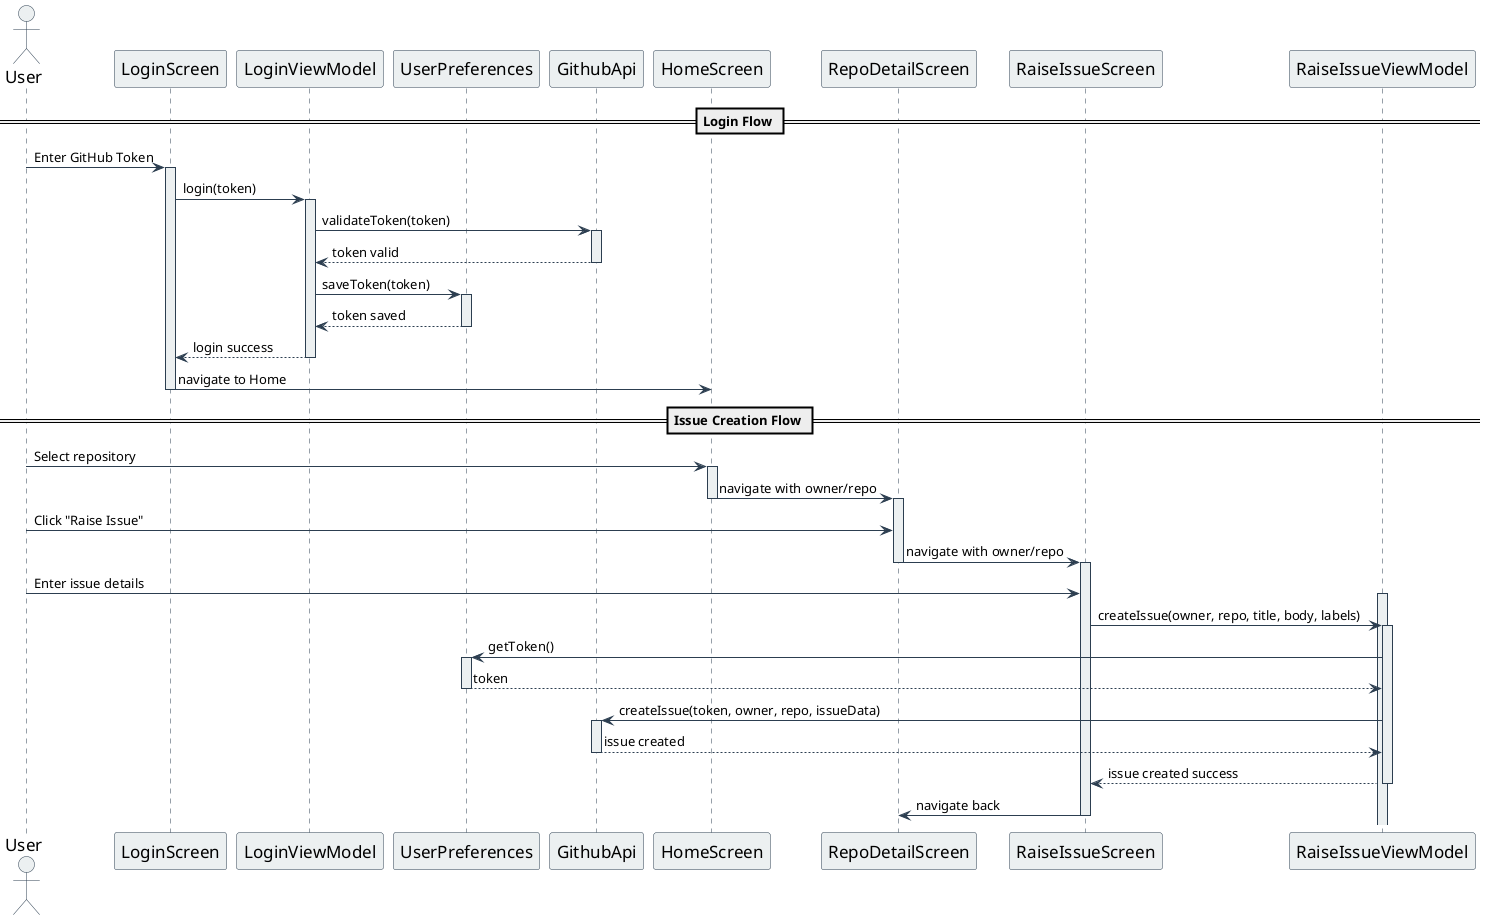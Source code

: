 @startuml GitHubAppLoginAndIssueFlow

!pragma layout smetana

' Style settings
skinparam sequence {
    ArrowColor #2C3E50
    LifeLineBorderColor #2C3E50
    LifeLineBackgroundColor #ECF0F1
    ParticipantBorderColor #2C3E50
    ParticipantBackgroundColor #ECF0F1
    ParticipantFontName Impact
    ParticipantFontSize 17
    ParticipantFontStyle #2C3E50
    ActorBorderColor #2C3E50
    ActorBackgroundColor #ECF0F1
    ActorFontName Impact
    ActorFontSize 17
    ActorFontStyle #2C3E50
}

actor User
participant "LoginScreen" as Login
participant "LoginViewModel" as LoginVM
participant "UserPreferences" as Prefs
participant "GithubApi" as API
participant "HomeScreen" as Home
participant "RepoDetailScreen" as RepoDetail
participant "RaiseIssueScreen" as RaiseIssue
participant "RaiseIssueViewModel" as RaiseIssueVM

== Login Flow ==

User -> Login: Enter GitHub Token
activate Login

Login -> LoginVM: login(token)
activate LoginVM

LoginVM -> API: validateToken(token)
activate API
API --> LoginVM: token valid
deactivate API

LoginVM -> Prefs: saveToken(token)
activate Prefs
Prefs --> LoginVM: token saved
deactivate Prefs

LoginVM --> Login: login success
deactivate LoginVM

Login -> Home: navigate to Home
deactivate Login

== Issue Creation Flow ==

User -> Home: Select repository
activate Home
Home -> RepoDetail: navigate with owner/repo
deactivate Home

activate RepoDetail
User -> RepoDetail: Click "Raise Issue"
RepoDetail -> RaiseIssue: navigate with owner/repo
deactivate RepoDetail

activate RaiseIssue
User -> RaiseIssue: Enter issue details
activate RaiseIssueVM

RaiseIssue -> RaiseIssueVM: createIssue(owner, repo, title, body, labels)
activate RaiseIssueVM

RaiseIssueVM -> Prefs: getToken()
activate Prefs
Prefs --> RaiseIssueVM: token
deactivate Prefs

RaiseIssueVM -> API: createIssue(token, owner, repo, issueData)
activate API
API --> RaiseIssueVM: issue created
deactivate API

RaiseIssueVM --> RaiseIssue: issue created success
deactivate RaiseIssueVM

RaiseIssue -> RepoDetail: navigate back
deactivate RaiseIssue

@enduml 